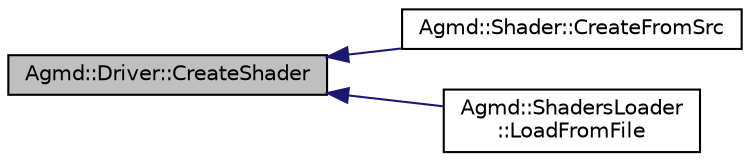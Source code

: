 digraph "Agmd::Driver::CreateShader"
{
  edge [fontname="Helvetica",fontsize="10",labelfontname="Helvetica",labelfontsize="10"];
  node [fontname="Helvetica",fontsize="10",shape=record];
  rankdir="LR";
  Node1 [label="Agmd::Driver::CreateShader",height=0.2,width=0.4,color="black", fillcolor="grey75", style="filled" fontcolor="black"];
  Node1 -> Node2 [dir="back",color="midnightblue",fontsize="10",style="solid",fontname="Helvetica"];
  Node2 [label="Agmd::Shader::CreateFromSrc",height=0.2,width=0.4,color="black", fillcolor="white", style="filled",URL="$class_agmd_1_1_shader.html#a2dc34f7d92749e837404ac3ef9c72736"];
  Node1 -> Node3 [dir="back",color="midnightblue",fontsize="10",style="solid",fontname="Helvetica"];
  Node3 [label="Agmd::ShadersLoader\l::LoadFromFile",height=0.2,width=0.4,color="black", fillcolor="white", style="filled",URL="$class_agmd_1_1_shaders_loader.html#a0a75b8e31b200efb7e64f65d4ce773f3"];
}
